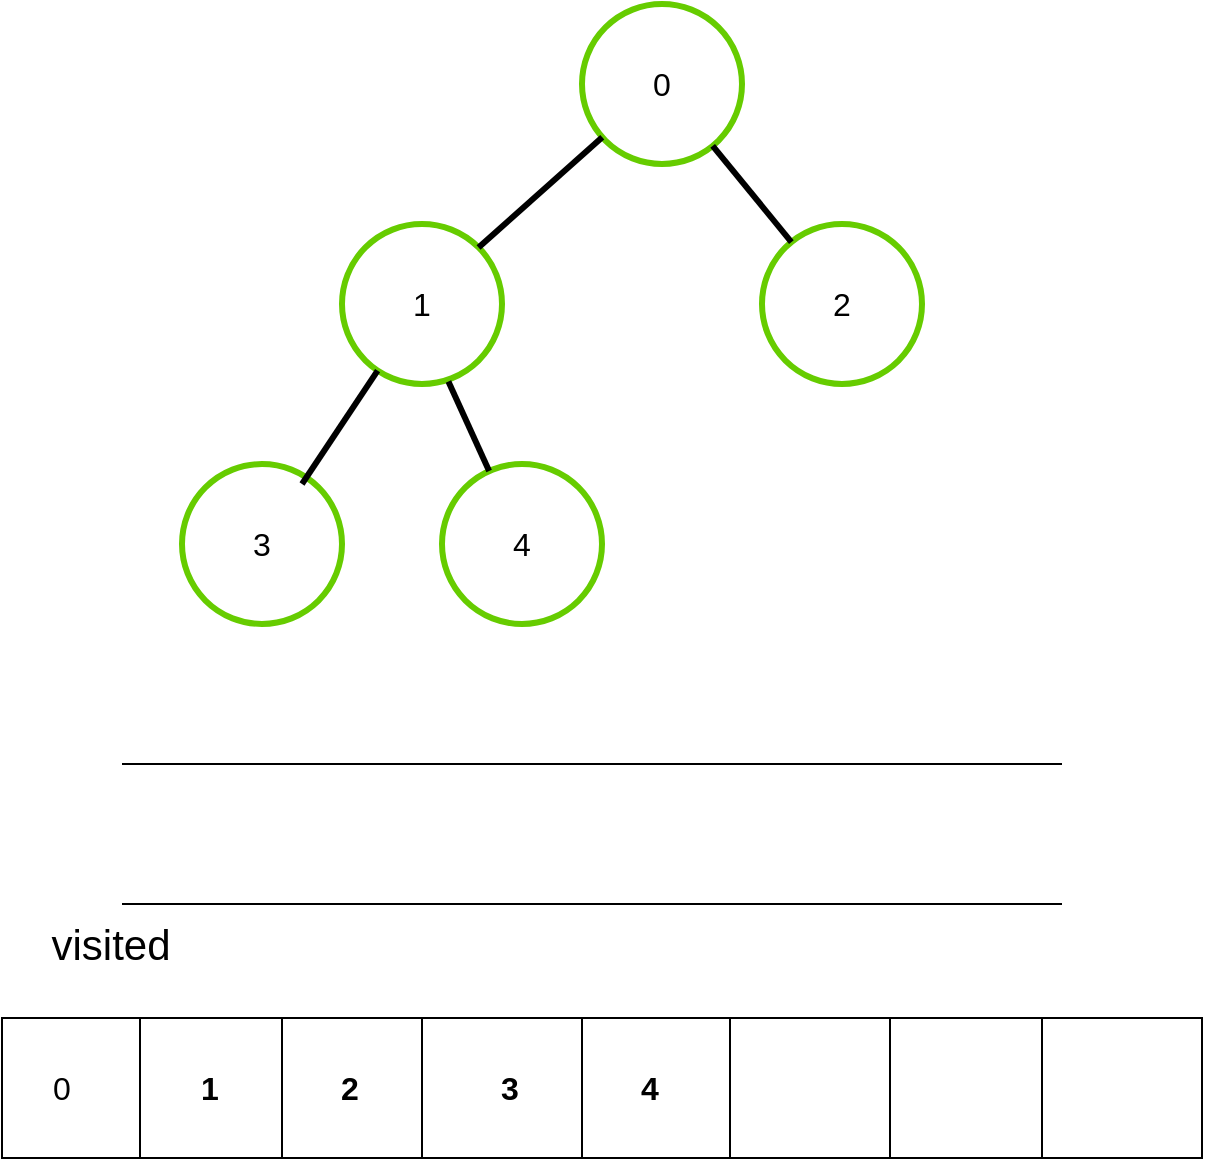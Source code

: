 <mxfile version="24.7.16">
  <diagram name="第 1 页" id="eRQgcrVo7P7DJozp7v7i">
    <mxGraphModel dx="1042" dy="661" grid="1" gridSize="10" guides="1" tooltips="1" connect="1" arrows="1" fold="1" page="1" pageScale="1" pageWidth="827" pageHeight="1169" math="0" shadow="0">
      <root>
        <mxCell id="0" />
        <mxCell id="1" parent="0" />
        <mxCell id="QuEIqX_yD57I_pgex_k4-2" value="0" style="ellipse;whiteSpace=wrap;html=1;aspect=fixed;strokeWidth=3;strokeColor=#66CC00;fontSize=16;" vertex="1" parent="1">
          <mxGeometry x="330" y="10" width="80" height="80" as="geometry" />
        </mxCell>
        <mxCell id="QuEIqX_yD57I_pgex_k4-3" value="1" style="ellipse;whiteSpace=wrap;html=1;aspect=fixed;strokeWidth=3;strokeColor=#66CC00;fontSize=16;" vertex="1" parent="1">
          <mxGeometry x="210" y="120" width="80" height="80" as="geometry" />
        </mxCell>
        <mxCell id="QuEIqX_yD57I_pgex_k4-4" value="2" style="ellipse;whiteSpace=wrap;html=1;aspect=fixed;strokeWidth=3;strokeColor=#66CC00;fontSize=16;" vertex="1" parent="1">
          <mxGeometry x="420" y="120" width="80" height="80" as="geometry" />
        </mxCell>
        <mxCell id="QuEIqX_yD57I_pgex_k4-5" value="3" style="ellipse;whiteSpace=wrap;html=1;aspect=fixed;strokeWidth=3;strokeColor=#66CC00;fontSize=16;" vertex="1" parent="1">
          <mxGeometry x="130" y="240" width="80" height="80" as="geometry" />
        </mxCell>
        <mxCell id="QuEIqX_yD57I_pgex_k4-6" value="4" style="ellipse;whiteSpace=wrap;html=1;aspect=fixed;strokeWidth=3;strokeColor=#66CC00;fontSize=16;" vertex="1" parent="1">
          <mxGeometry x="260" y="240" width="80" height="80" as="geometry" />
        </mxCell>
        <mxCell id="QuEIqX_yD57I_pgex_k4-9" value="" style="endArrow=none;html=1;rounded=0;exitX=1;exitY=0;exitDx=0;exitDy=0;strokeWidth=3;strokeColor=#000000;" edge="1" parent="1" source="QuEIqX_yD57I_pgex_k4-3" target="QuEIqX_yD57I_pgex_k4-2">
          <mxGeometry width="50" height="50" relative="1" as="geometry">
            <mxPoint x="290" y="130" as="sourcePoint" />
            <mxPoint x="340" y="80" as="targetPoint" />
          </mxGeometry>
        </mxCell>
        <mxCell id="QuEIqX_yD57I_pgex_k4-10" value="" style="endArrow=none;html=1;rounded=0;strokeWidth=3;strokeColor=#000000;" edge="1" parent="1" source="QuEIqX_yD57I_pgex_k4-4" target="QuEIqX_yD57I_pgex_k4-2">
          <mxGeometry width="50" height="50" relative="1" as="geometry">
            <mxPoint x="460" y="190" as="sourcePoint" />
            <mxPoint x="510" y="140" as="targetPoint" />
          </mxGeometry>
        </mxCell>
        <mxCell id="QuEIqX_yD57I_pgex_k4-11" value="" style="endArrow=none;html=1;rounded=0;strokeWidth=3;strokeColor=#000000;" edge="1" parent="1" target="QuEIqX_yD57I_pgex_k4-3">
          <mxGeometry width="50" height="50" relative="1" as="geometry">
            <mxPoint x="190" y="250" as="sourcePoint" />
            <mxPoint x="230" y="200" as="targetPoint" />
          </mxGeometry>
        </mxCell>
        <mxCell id="QuEIqX_yD57I_pgex_k4-14" value="" style="endArrow=none;html=1;rounded=0;entryX=0.665;entryY=0.985;entryDx=0;entryDy=0;entryPerimeter=0;strokeWidth=3;strokeColor=#000000;" edge="1" parent="1" source="QuEIqX_yD57I_pgex_k4-6" target="QuEIqX_yD57I_pgex_k4-3">
          <mxGeometry width="50" height="50" relative="1" as="geometry">
            <mxPoint x="230" y="240" as="sourcePoint" />
            <mxPoint x="280" y="190" as="targetPoint" />
          </mxGeometry>
        </mxCell>
        <mxCell id="QuEIqX_yD57I_pgex_k4-78" value="" style="endArrow=none;html=1;rounded=0;fontSize=22;fontStyle=1" edge="1" parent="1">
          <mxGeometry width="50" height="50" relative="1" as="geometry">
            <mxPoint x="570" y="390" as="sourcePoint" />
            <mxPoint x="100" y="390" as="targetPoint" />
          </mxGeometry>
        </mxCell>
        <mxCell id="QuEIqX_yD57I_pgex_k4-79" value="" style="endArrow=none;html=1;rounded=0;fontSize=22;fontStyle=1" edge="1" parent="1">
          <mxGeometry width="50" height="50" relative="1" as="geometry">
            <mxPoint x="570" y="460" as="sourcePoint" />
            <mxPoint x="100" y="460" as="targetPoint" />
          </mxGeometry>
        </mxCell>
        <mxCell id="QuEIqX_yD57I_pgex_k4-123" value="" style="rounded=0;whiteSpace=wrap;html=1;" vertex="1" parent="1">
          <mxGeometry x="40" y="517" width="600" height="70" as="geometry" />
        </mxCell>
        <mxCell id="QuEIqX_yD57I_pgex_k4-124" value="" style="endArrow=none;html=1;rounded=0;" edge="1" parent="1" source="QuEIqX_yD57I_pgex_k4-123">
          <mxGeometry width="50" height="50" relative="1" as="geometry">
            <mxPoint x="70" y="567" as="sourcePoint" />
            <mxPoint x="120" y="517" as="targetPoint" />
          </mxGeometry>
        </mxCell>
        <mxCell id="QuEIqX_yD57I_pgex_k4-125" value="" style="endArrow=none;html=1;rounded=0;exitX=0.15;exitY=1;exitDx=0;exitDy=0;exitPerimeter=0;" edge="1" parent="1">
          <mxGeometry width="50" height="50" relative="1" as="geometry">
            <mxPoint x="109" y="587" as="sourcePoint" />
            <mxPoint x="109" y="517" as="targetPoint" />
          </mxGeometry>
        </mxCell>
        <mxCell id="QuEIqX_yD57I_pgex_k4-126" value="" style="endArrow=none;html=1;rounded=0;exitX=0.15;exitY=1;exitDx=0;exitDy=0;exitPerimeter=0;" edge="1" parent="1">
          <mxGeometry width="50" height="50" relative="1" as="geometry">
            <mxPoint x="250" y="587" as="sourcePoint" />
            <mxPoint x="250" y="517" as="targetPoint" />
          </mxGeometry>
        </mxCell>
        <mxCell id="QuEIqX_yD57I_pgex_k4-127" value="" style="endArrow=none;html=1;rounded=0;exitX=0.15;exitY=1;exitDx=0;exitDy=0;exitPerimeter=0;" edge="1" parent="1">
          <mxGeometry width="50" height="50" relative="1" as="geometry">
            <mxPoint x="180" y="587" as="sourcePoint" />
            <mxPoint x="180" y="517" as="targetPoint" />
          </mxGeometry>
        </mxCell>
        <mxCell id="QuEIqX_yD57I_pgex_k4-128" value="" style="endArrow=none;html=1;rounded=0;exitX=0.15;exitY=1;exitDx=0;exitDy=0;exitPerimeter=0;" edge="1" parent="1">
          <mxGeometry width="50" height="50" relative="1" as="geometry">
            <mxPoint x="404" y="587" as="sourcePoint" />
            <mxPoint x="404" y="517" as="targetPoint" />
          </mxGeometry>
        </mxCell>
        <mxCell id="QuEIqX_yD57I_pgex_k4-129" value="" style="endArrow=none;html=1;rounded=0;exitX=0.15;exitY=1;exitDx=0;exitDy=0;exitPerimeter=0;" edge="1" parent="1">
          <mxGeometry width="50" height="50" relative="1" as="geometry">
            <mxPoint x="330" y="587" as="sourcePoint" />
            <mxPoint x="330" y="517" as="targetPoint" />
          </mxGeometry>
        </mxCell>
        <mxCell id="QuEIqX_yD57I_pgex_k4-130" value="" style="endArrow=none;html=1;rounded=0;exitX=0.15;exitY=1;exitDx=0;exitDy=0;exitPerimeter=0;" edge="1" parent="1">
          <mxGeometry width="50" height="50" relative="1" as="geometry">
            <mxPoint x="484" y="587" as="sourcePoint" />
            <mxPoint x="484" y="517" as="targetPoint" />
          </mxGeometry>
        </mxCell>
        <mxCell id="QuEIqX_yD57I_pgex_k4-131" value="" style="endArrow=none;html=1;rounded=0;exitX=0.15;exitY=1;exitDx=0;exitDy=0;exitPerimeter=0;" edge="1" parent="1">
          <mxGeometry width="50" height="50" relative="1" as="geometry">
            <mxPoint x="560" y="587" as="sourcePoint" />
            <mxPoint x="560" y="517" as="targetPoint" />
          </mxGeometry>
        </mxCell>
        <mxCell id="QuEIqX_yD57I_pgex_k4-132" value="0" style="text;html=1;align=center;verticalAlign=middle;whiteSpace=wrap;rounded=0;strokeWidth=2;fontSize=16;" vertex="1" parent="1">
          <mxGeometry x="40" y="537" width="60" height="30" as="geometry" />
        </mxCell>
        <mxCell id="QuEIqX_yD57I_pgex_k4-136" value="visited" style="text;html=1;align=center;verticalAlign=middle;resizable=0;points=[];autosize=1;strokeColor=none;fillColor=none;fontSize=21;" vertex="1" parent="1">
          <mxGeometry x="54" y="460" width="80" height="40" as="geometry" />
        </mxCell>
        <mxCell id="QuEIqX_yD57I_pgex_k4-137" value="1" style="text;html=1;align=center;verticalAlign=middle;whiteSpace=wrap;rounded=0;fontStyle=1;fontSize=16;" vertex="1" parent="1">
          <mxGeometry x="114" y="537" width="60" height="30" as="geometry" />
        </mxCell>
        <mxCell id="QuEIqX_yD57I_pgex_k4-141" value="2" style="text;html=1;align=center;verticalAlign=middle;whiteSpace=wrap;rounded=0;fontStyle=1;fontSize=16;" vertex="1" parent="1">
          <mxGeometry x="184" y="537" width="60" height="30" as="geometry" />
        </mxCell>
        <mxCell id="QuEIqX_yD57I_pgex_k4-142" value="3" style="text;html=1;align=center;verticalAlign=middle;whiteSpace=wrap;rounded=0;fontStyle=1;fontSize=16;" vertex="1" parent="1">
          <mxGeometry x="264" y="537" width="60" height="30" as="geometry" />
        </mxCell>
        <mxCell id="QuEIqX_yD57I_pgex_k4-143" value="4" style="text;html=1;align=center;verticalAlign=middle;whiteSpace=wrap;rounded=0;fontStyle=1;fontSize=16;" vertex="1" parent="1">
          <mxGeometry x="334" y="537" width="60" height="30" as="geometry" />
        </mxCell>
      </root>
    </mxGraphModel>
  </diagram>
</mxfile>
